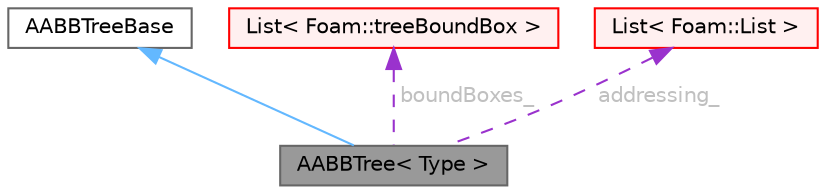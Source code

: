 digraph "AABBTree&lt; Type &gt;"
{
 // LATEX_PDF_SIZE
  bgcolor="transparent";
  edge [fontname=Helvetica,fontsize=10,labelfontname=Helvetica,labelfontsize=10];
  node [fontname=Helvetica,fontsize=10,shape=box,height=0.2,width=0.4];
  Node1 [id="Node000001",label="AABBTree\< Type \>",height=0.2,width=0.4,color="gray40", fillcolor="grey60", style="filled", fontcolor="black",tooltip="Templated tree of axis-aligned bounding boxes (AABB)"];
  Node2 -> Node1 [id="edge1_Node000001_Node000002",dir="back",color="steelblue1",style="solid",tooltip=" "];
  Node2 [id="Node000002",label="AABBTreeBase",height=0.2,width=0.4,color="gray40", fillcolor="white", style="filled",URL="$classFoam_1_1AABBTreeBase.html",tooltip=" "];
  Node3 -> Node1 [id="edge2_Node000001_Node000003",dir="back",color="darkorchid3",style="dashed",tooltip=" ",label=" boundBoxes_",fontcolor="grey" ];
  Node3 [id="Node000003",label="List\< Foam::treeBoundBox \>",height=0.2,width=0.4,color="red", fillcolor="#FFF0F0", style="filled",URL="$classFoam_1_1List.html",tooltip=" "];
  Node7 -> Node1 [id="edge3_Node000001_Node000007",dir="back",color="darkorchid3",style="dashed",tooltip=" ",label=" addressing_",fontcolor="grey" ];
  Node7 [id="Node000007",label="List\< Foam::List \>",height=0.2,width=0.4,color="red", fillcolor="#FFF0F0", style="filled",URL="$classFoam_1_1List.html",tooltip=" "];
}
